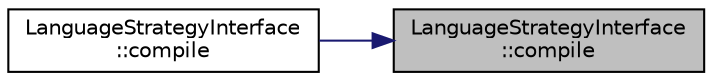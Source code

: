 digraph "LanguageStrategyInterface::compile"
{
 // LATEX_PDF_SIZE
  edge [fontname="Helvetica",fontsize="10",labelfontname="Helvetica",labelfontsize="10"];
  node [fontname="Helvetica",fontsize="10",shape=record];
  rankdir="RL";
  Node3 [label="LanguageStrategyInterface\l::compile",height=0.2,width=0.4,color="black", fillcolor="grey75", style="filled", fontcolor="black",tooltip=" "];
  Node3 -> Node4 [dir="back",color="midnightblue",fontsize="10",style="solid",fontname="Helvetica"];
  Node4 [label="LanguageStrategyInterface\l::compile",height=0.2,width=0.4,color="black", fillcolor="white", style="filled",URL="$class_language_strategy_interface.html#a26f1707991f5c81956a47a7c47553aa0",tooltip=" "];
}
